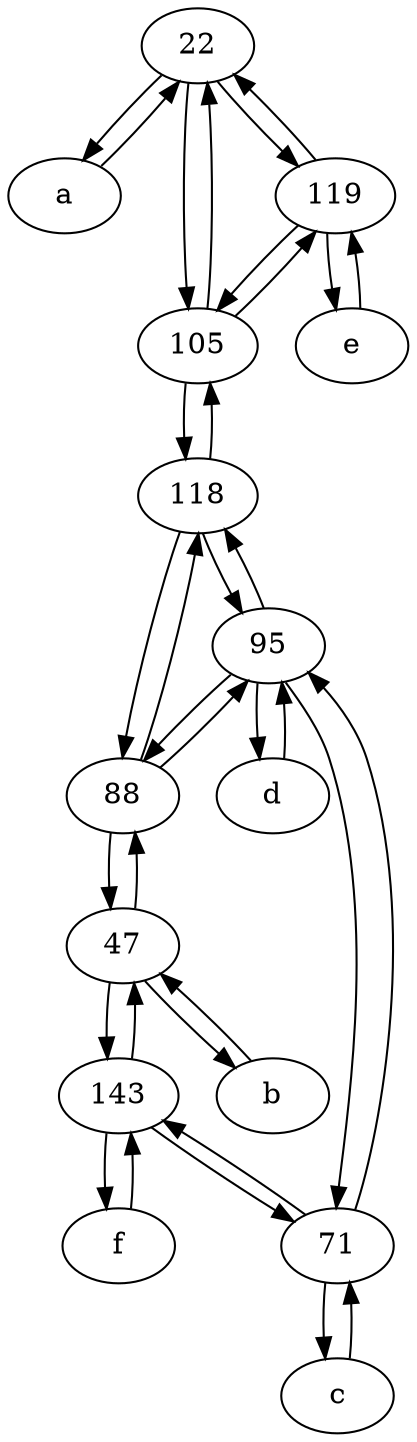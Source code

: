 digraph  {
	22;
	a [pos="40,10!"];
	47;
	f [pos="15,45!"];
	95;
	88;
	143;
	119;
	105;
	d [pos="20,30!"];
	c [pos="20,10!"];
	e [pos="30,50!"];
	118;
	71;
	b [pos="50,20!"];
	22 -> a;
	118 -> 88;
	88 -> 47;
	e -> 119;
	119 -> e;
	47 -> 143;
	c -> 71;
	95 -> 118;
	95 -> d;
	71 -> 95;
	71 -> 143;
	118 -> 95;
	105 -> 118;
	143 -> 71;
	105 -> 22;
	71 -> c;
	47 -> b;
	105 -> 119;
	a -> 22;
	b -> 47;
	119 -> 105;
	22 -> 105;
	22 -> 119;
	d -> 95;
	118 -> 105;
	88 -> 95;
	95 -> 88;
	f -> 143;
	143 -> 47;
	143 -> f;
	95 -> 71;
	88 -> 118;
	47 -> 88;
	119 -> 22;

	}